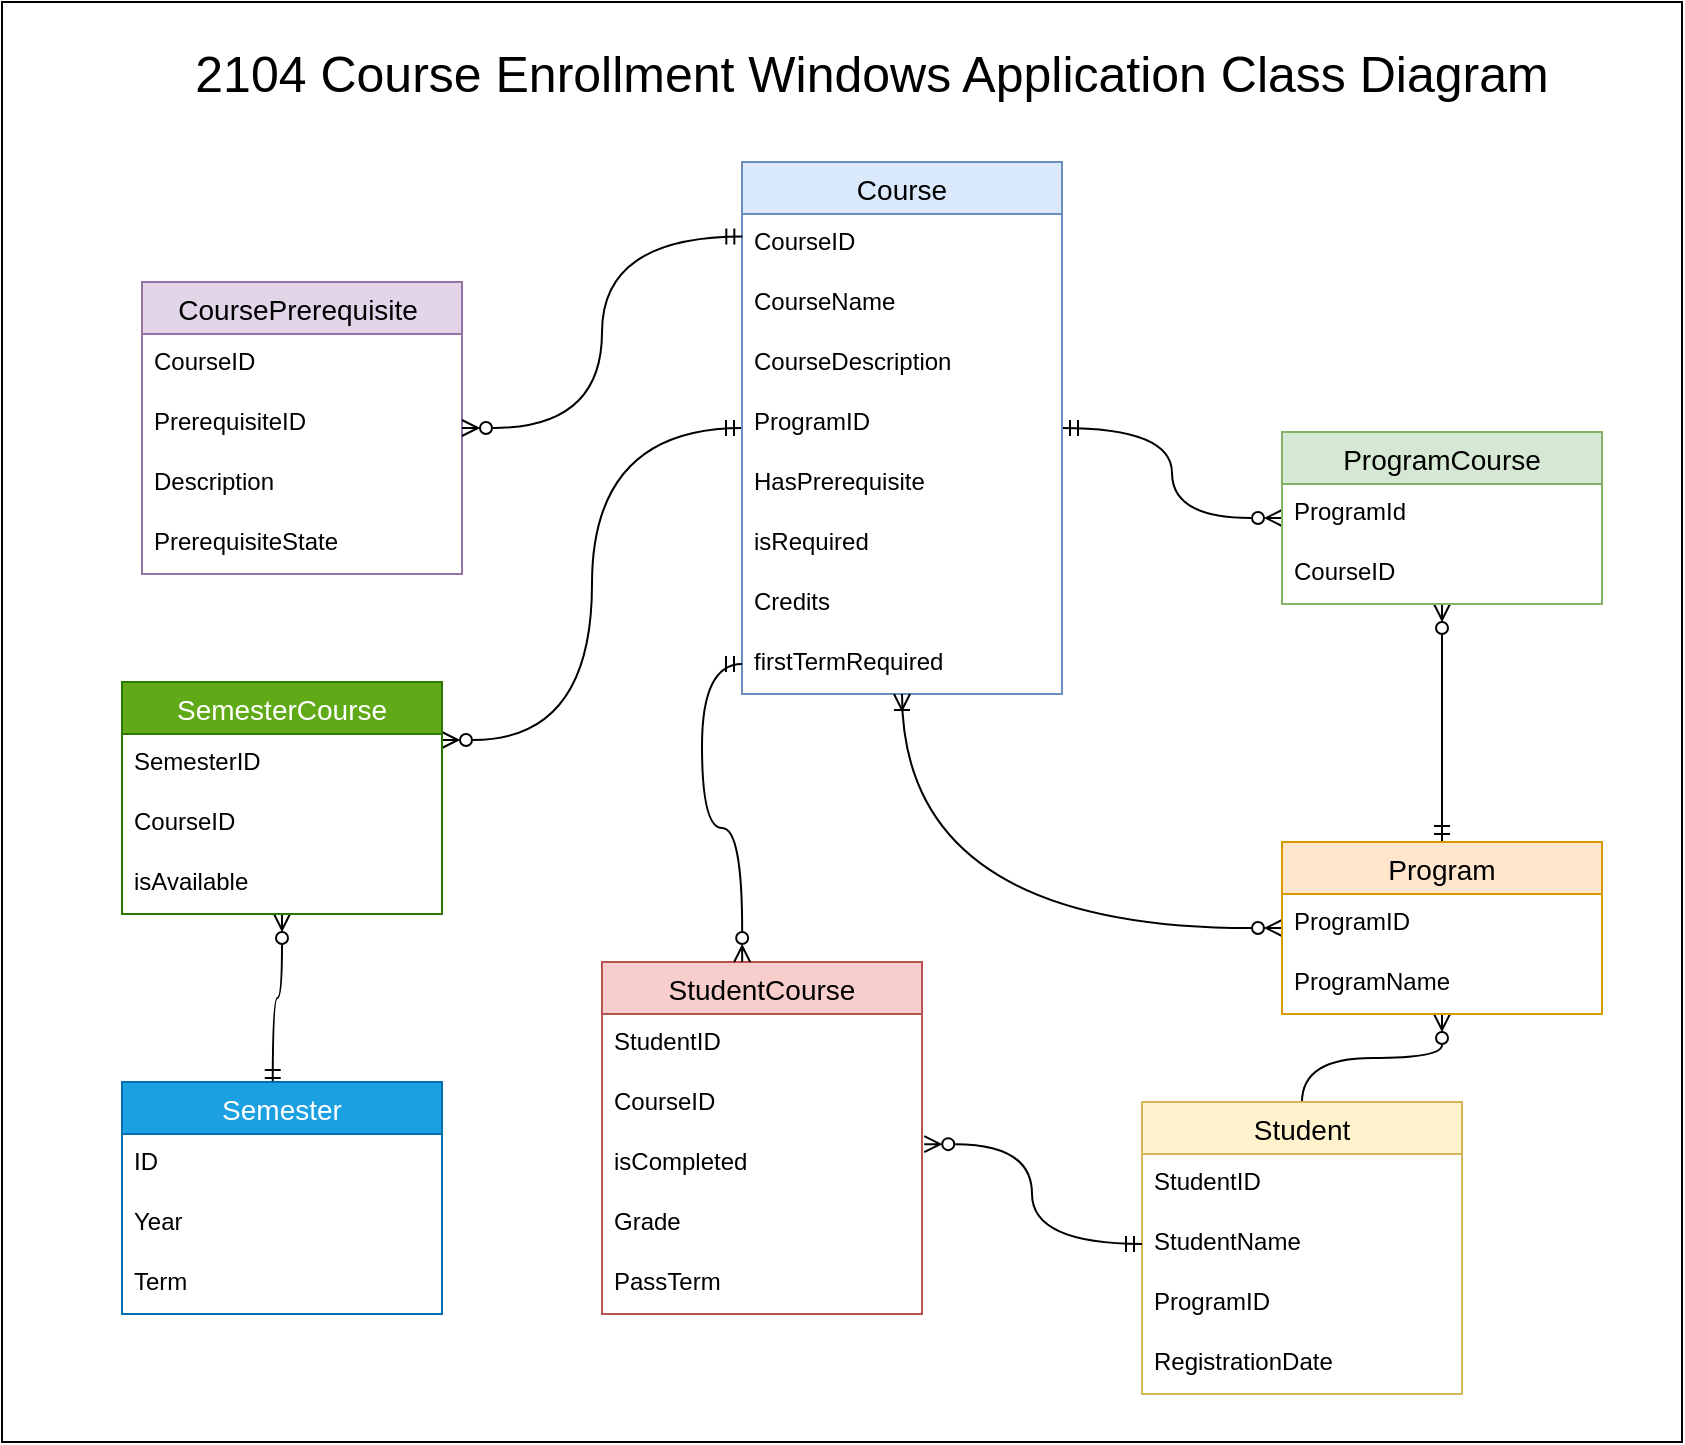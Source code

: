 <mxfile version="17.2.4" type="device"><diagram id="oRPaj6velUoplyjaAyJg" name="Page-1"><mxGraphModel dx="2278" dy="940" grid="1" gridSize="10" guides="1" tooltips="1" connect="1" arrows="1" fold="1" page="1" pageScale="1" pageWidth="827" pageHeight="1169" math="0" shadow="0"><root><mxCell id="0"/><mxCell id="1" parent="0"/><mxCell id="VhVIpVzn5JJT4RKe9A02-5" value="" style="rounded=0;whiteSpace=wrap;html=1;" parent="1" vertex="1"><mxGeometry x="-70" y="160" width="840" height="720" as="geometry"/></mxCell><mxCell id="bnLo0Yvhf1AM0RPaZlb_-50" style="edgeStyle=orthogonalEdgeStyle;curved=1;rounded=0;orthogonalLoop=1;jettySize=auto;html=1;fontSize=18;fontColor=#EA6B66;startArrow=none;startFill=0;endArrow=ERzeroToMany;endFill=0;" parent="1" source="bnLo0Yvhf1AM0RPaZlb_-24" target="bnLo0Yvhf1AM0RPaZlb_-32" edge="1"><mxGeometry relative="1" as="geometry"/></mxCell><mxCell id="bnLo0Yvhf1AM0RPaZlb_-24" value="Student" style="swimlane;fontStyle=0;childLayout=stackLayout;horizontal=1;startSize=26;horizontalStack=0;resizeParent=1;resizeParentMax=0;resizeLast=0;collapsible=1;marginBottom=0;align=center;fontSize=14;fillColor=#fff2cc;strokeColor=#d6b656;" parent="1" vertex="1"><mxGeometry x="500" y="710" width="160" height="146" as="geometry"/></mxCell><mxCell id="bnLo0Yvhf1AM0RPaZlb_-25" value="StudentID" style="text;strokeColor=none;fillColor=none;spacingLeft=4;spacingRight=4;overflow=hidden;rotatable=0;points=[[0,0.5],[1,0.5]];portConstraint=eastwest;fontSize=12;" parent="bnLo0Yvhf1AM0RPaZlb_-24" vertex="1"><mxGeometry y="26" width="160" height="30" as="geometry"/></mxCell><mxCell id="bnLo0Yvhf1AM0RPaZlb_-26" value="StudentName" style="text;strokeColor=none;fillColor=none;spacingLeft=4;spacingRight=4;overflow=hidden;rotatable=0;points=[[0,0.5],[1,0.5]];portConstraint=eastwest;fontSize=12;" parent="bnLo0Yvhf1AM0RPaZlb_-24" vertex="1"><mxGeometry y="56" width="160" height="30" as="geometry"/></mxCell><mxCell id="bnLo0Yvhf1AM0RPaZlb_-27" value="ProgramID" style="text;strokeColor=none;fillColor=none;spacingLeft=4;spacingRight=4;overflow=hidden;rotatable=0;points=[[0,0.5],[1,0.5]];portConstraint=eastwest;fontSize=12;" parent="bnLo0Yvhf1AM0RPaZlb_-24" vertex="1"><mxGeometry y="86" width="160" height="30" as="geometry"/></mxCell><mxCell id="knjMITVdOd_ERZACc9G3-7" value="RegistrationDate" style="text;strokeColor=none;fillColor=none;spacingLeft=4;spacingRight=4;overflow=hidden;rotatable=0;points=[[0,0.5],[1,0.5]];portConstraint=eastwest;fontSize=12;" parent="bnLo0Yvhf1AM0RPaZlb_-24" vertex="1"><mxGeometry y="116" width="160" height="30" as="geometry"/></mxCell><mxCell id="bnLo0Yvhf1AM0RPaZlb_-53" style="edgeStyle=orthogonalEdgeStyle;curved=1;rounded=0;orthogonalLoop=1;jettySize=auto;html=1;entryX=1;entryY=0.25;entryDx=0;entryDy=0;fontSize=18;fontColor=#EA6B66;startArrow=ERmandOne;startFill=0;endArrow=ERzeroToMany;endFill=0;" parent="1" source="bnLo0Yvhf1AM0RPaZlb_-28" target="bnLo0Yvhf1AM0RPaZlb_-41" edge="1"><mxGeometry relative="1" as="geometry"/></mxCell><mxCell id="bnLo0Yvhf1AM0RPaZlb_-57" style="edgeStyle=orthogonalEdgeStyle;curved=1;rounded=0;orthogonalLoop=1;jettySize=auto;html=1;fontSize=18;fontColor=#EA6B66;startArrow=ERmandOne;startFill=0;endArrow=ERzeroToMany;endFill=0;" parent="1" source="bnLo0Yvhf1AM0RPaZlb_-28" target="bnLo0Yvhf1AM0RPaZlb_-36" edge="1"><mxGeometry relative="1" as="geometry"/></mxCell><mxCell id="bnLo0Yvhf1AM0RPaZlb_-28" value="Course" style="swimlane;fontStyle=0;childLayout=stackLayout;horizontal=1;startSize=26;horizontalStack=0;resizeParent=1;resizeParentMax=0;resizeLast=0;collapsible=1;marginBottom=0;align=center;fontSize=14;fillColor=#dae8fc;strokeColor=#6c8ebf;" parent="1" vertex="1"><mxGeometry x="300" y="240" width="160" height="266" as="geometry"/></mxCell><mxCell id="bnLo0Yvhf1AM0RPaZlb_-29" value="CourseID" style="text;strokeColor=none;fillColor=none;spacingLeft=4;spacingRight=4;overflow=hidden;rotatable=0;points=[[0,0.5],[1,0.5]];portConstraint=eastwest;fontSize=12;" parent="bnLo0Yvhf1AM0RPaZlb_-28" vertex="1"><mxGeometry y="26" width="160" height="30" as="geometry"/></mxCell><mxCell id="bnLo0Yvhf1AM0RPaZlb_-30" value="CourseName" style="text;strokeColor=none;fillColor=none;spacingLeft=4;spacingRight=4;overflow=hidden;rotatable=0;points=[[0,0.5],[1,0.5]];portConstraint=eastwest;fontSize=12;" parent="bnLo0Yvhf1AM0RPaZlb_-28" vertex="1"><mxGeometry y="56" width="160" height="30" as="geometry"/></mxCell><mxCell id="knjMITVdOd_ERZACc9G3-1" value="CourseDescription" style="text;strokeColor=none;fillColor=none;spacingLeft=4;spacingRight=4;overflow=hidden;rotatable=0;points=[[0,0.5],[1,0.5]];portConstraint=eastwest;fontSize=12;" parent="bnLo0Yvhf1AM0RPaZlb_-28" vertex="1"><mxGeometry y="86" width="160" height="30" as="geometry"/></mxCell><mxCell id="knjMITVdOd_ERZACc9G3-2" value="ProgramID" style="text;strokeColor=none;fillColor=none;spacingLeft=4;spacingRight=4;overflow=hidden;rotatable=0;points=[[0,0.5],[1,0.5]];portConstraint=eastwest;fontSize=12;" parent="bnLo0Yvhf1AM0RPaZlb_-28" vertex="1"><mxGeometry y="116" width="160" height="30" as="geometry"/></mxCell><mxCell id="knjMITVdOd_ERZACc9G3-3" value="HasPrerequisite" style="text;strokeColor=none;fillColor=none;spacingLeft=4;spacingRight=4;overflow=hidden;rotatable=0;points=[[0,0.5],[1,0.5]];portConstraint=eastwest;fontSize=12;" parent="bnLo0Yvhf1AM0RPaZlb_-28" vertex="1"><mxGeometry y="146" width="160" height="30" as="geometry"/></mxCell><mxCell id="bnLo0Yvhf1AM0RPaZlb_-31" value="isRequired" style="text;strokeColor=none;fillColor=none;spacingLeft=4;spacingRight=4;overflow=hidden;rotatable=0;points=[[0,0.5],[1,0.5]];portConstraint=eastwest;fontSize=12;" parent="bnLo0Yvhf1AM0RPaZlb_-28" vertex="1"><mxGeometry y="176" width="160" height="30" as="geometry"/></mxCell><mxCell id="knjMITVdOd_ERZACc9G3-4" value="Credits" style="text;strokeColor=none;fillColor=none;spacingLeft=4;spacingRight=4;overflow=hidden;rotatable=0;points=[[0,0.5],[1,0.5]];portConstraint=eastwest;fontSize=12;" parent="bnLo0Yvhf1AM0RPaZlb_-28" vertex="1"><mxGeometry y="206" width="160" height="30" as="geometry"/></mxCell><mxCell id="knjMITVdOd_ERZACc9G3-5" value="firstTermRequired" style="text;strokeColor=none;fillColor=none;spacingLeft=4;spacingRight=4;overflow=hidden;rotatable=0;points=[[0,0.5],[1,0.5]];portConstraint=eastwest;fontSize=12;" parent="bnLo0Yvhf1AM0RPaZlb_-28" vertex="1"><mxGeometry y="236" width="160" height="30" as="geometry"/></mxCell><mxCell id="bnLo0Yvhf1AM0RPaZlb_-55" style="edgeStyle=orthogonalEdgeStyle;curved=1;rounded=0;orthogonalLoop=1;jettySize=auto;html=1;exitX=0.5;exitY=0;exitDx=0;exitDy=0;fontSize=18;fontColor=#EA6B66;startArrow=ERmandOne;startFill=0;endArrow=ERzeroToMany;endFill=0;" parent="1" source="bnLo0Yvhf1AM0RPaZlb_-32" target="bnLo0Yvhf1AM0RPaZlb_-36" edge="1"><mxGeometry relative="1" as="geometry"/></mxCell><mxCell id="bnLo0Yvhf1AM0RPaZlb_-56" style="edgeStyle=orthogonalEdgeStyle;curved=1;rounded=0;orthogonalLoop=1;jettySize=auto;html=1;fontSize=18;fontColor=#EA6B66;startArrow=ERzeroToMany;startFill=0;endArrow=ERoneToMany;endFill=0;" parent="1" source="bnLo0Yvhf1AM0RPaZlb_-32" target="bnLo0Yvhf1AM0RPaZlb_-28" edge="1"><mxGeometry relative="1" as="geometry"/></mxCell><mxCell id="bnLo0Yvhf1AM0RPaZlb_-32" value="Program" style="swimlane;fontStyle=0;childLayout=stackLayout;horizontal=1;startSize=26;horizontalStack=0;resizeParent=1;resizeParentMax=0;resizeLast=0;collapsible=1;marginBottom=0;align=center;fontSize=14;fillColor=#ffe6cc;strokeColor=#d79b00;" parent="1" vertex="1"><mxGeometry x="570" y="580" width="160" height="86" as="geometry"/></mxCell><mxCell id="bnLo0Yvhf1AM0RPaZlb_-33" value="ProgramID" style="text;strokeColor=none;fillColor=none;spacingLeft=4;spacingRight=4;overflow=hidden;rotatable=0;points=[[0,0.5],[1,0.5]];portConstraint=eastwest;fontSize=12;" parent="bnLo0Yvhf1AM0RPaZlb_-32" vertex="1"><mxGeometry y="26" width="160" height="30" as="geometry"/></mxCell><mxCell id="bnLo0Yvhf1AM0RPaZlb_-34" value="ProgramName" style="text;strokeColor=none;fillColor=none;spacingLeft=4;spacingRight=4;overflow=hidden;rotatable=0;points=[[0,0.5],[1,0.5]];portConstraint=eastwest;fontSize=12;" parent="bnLo0Yvhf1AM0RPaZlb_-32" vertex="1"><mxGeometry y="56" width="160" height="30" as="geometry"/></mxCell><mxCell id="bnLo0Yvhf1AM0RPaZlb_-36" value="ProgramCourse" style="swimlane;fontStyle=0;childLayout=stackLayout;horizontal=1;startSize=26;horizontalStack=0;resizeParent=1;resizeParentMax=0;resizeLast=0;collapsible=1;marginBottom=0;align=center;fontSize=14;fillColor=#d5e8d4;strokeColor=#82b366;" parent="1" vertex="1"><mxGeometry x="570" y="375" width="160" height="86" as="geometry"/></mxCell><mxCell id="bnLo0Yvhf1AM0RPaZlb_-37" value="ProgramId" style="text;strokeColor=none;fillColor=none;spacingLeft=4;spacingRight=4;overflow=hidden;rotatable=0;points=[[0,0.5],[1,0.5]];portConstraint=eastwest;fontSize=12;" parent="bnLo0Yvhf1AM0RPaZlb_-36" vertex="1"><mxGeometry y="26" width="160" height="30" as="geometry"/></mxCell><mxCell id="bnLo0Yvhf1AM0RPaZlb_-38" value="CourseID" style="text;strokeColor=none;fillColor=none;spacingLeft=4;spacingRight=4;overflow=hidden;rotatable=0;points=[[0,0.5],[1,0.5]];portConstraint=eastwest;fontSize=12;" parent="bnLo0Yvhf1AM0RPaZlb_-36" vertex="1"><mxGeometry y="56" width="160" height="30" as="geometry"/></mxCell><mxCell id="bnLo0Yvhf1AM0RPaZlb_-49" style="edgeStyle=orthogonalEdgeStyle;curved=1;rounded=0;orthogonalLoop=1;jettySize=auto;html=1;entryX=0.471;entryY=0.017;entryDx=0;entryDy=0;entryPerimeter=0;fontSize=18;fontColor=#EA6B66;endArrow=ERmandOne;endFill=0;startArrow=ERzeroToMany;startFill=0;" parent="1" source="bnLo0Yvhf1AM0RPaZlb_-41" target="bnLo0Yvhf1AM0RPaZlb_-44" edge="1"><mxGeometry relative="1" as="geometry"/></mxCell><mxCell id="bnLo0Yvhf1AM0RPaZlb_-41" value="SemesterCourse" style="swimlane;fontStyle=0;childLayout=stackLayout;horizontal=1;startSize=26;horizontalStack=0;resizeParent=1;resizeParentMax=0;resizeLast=0;collapsible=1;marginBottom=0;align=center;fontSize=14;fillColor=#60a917;fontColor=#ffffff;strokeColor=#2D7600;" parent="1" vertex="1"><mxGeometry x="-10" y="500" width="160" height="116" as="geometry"/></mxCell><mxCell id="bnLo0Yvhf1AM0RPaZlb_-42" value="SemesterID" style="text;strokeColor=none;fillColor=none;spacingLeft=4;spacingRight=4;overflow=hidden;rotatable=0;points=[[0,0.5],[1,0.5]];portConstraint=eastwest;fontSize=12;" parent="bnLo0Yvhf1AM0RPaZlb_-41" vertex="1"><mxGeometry y="26" width="160" height="30" as="geometry"/></mxCell><mxCell id="bnLo0Yvhf1AM0RPaZlb_-43" value="CourseID" style="text;strokeColor=none;fillColor=none;spacingLeft=4;spacingRight=4;overflow=hidden;rotatable=0;points=[[0,0.5],[1,0.5]];portConstraint=eastwest;fontSize=12;" parent="bnLo0Yvhf1AM0RPaZlb_-41" vertex="1"><mxGeometry y="56" width="160" height="30" as="geometry"/></mxCell><mxCell id="knjMITVdOd_ERZACc9G3-6" value="isAvailable" style="text;strokeColor=none;fillColor=none;spacingLeft=4;spacingRight=4;overflow=hidden;rotatable=0;points=[[0,0.5],[1,0.5]];portConstraint=eastwest;fontSize=12;" parent="bnLo0Yvhf1AM0RPaZlb_-41" vertex="1"><mxGeometry y="86" width="160" height="30" as="geometry"/></mxCell><mxCell id="bnLo0Yvhf1AM0RPaZlb_-44" value="Semester" style="swimlane;fontStyle=0;childLayout=stackLayout;horizontal=1;startSize=26;horizontalStack=0;resizeParent=1;resizeParentMax=0;resizeLast=0;collapsible=1;marginBottom=0;align=center;fontSize=14;fillColor=#1ba1e2;fontColor=#ffffff;strokeColor=#006EAF;" parent="1" vertex="1"><mxGeometry x="-10" y="700" width="160" height="116" as="geometry"/></mxCell><mxCell id="bnLo0Yvhf1AM0RPaZlb_-45" value="ID" style="text;strokeColor=none;fillColor=none;spacingLeft=4;spacingRight=4;overflow=hidden;rotatable=0;points=[[0,0.5],[1,0.5]];portConstraint=eastwest;fontSize=12;" parent="bnLo0Yvhf1AM0RPaZlb_-44" vertex="1"><mxGeometry y="26" width="160" height="30" as="geometry"/></mxCell><mxCell id="bnLo0Yvhf1AM0RPaZlb_-46" value="Year" style="text;strokeColor=none;fillColor=none;spacingLeft=4;spacingRight=4;overflow=hidden;rotatable=0;points=[[0,0.5],[1,0.5]];portConstraint=eastwest;fontSize=12;" parent="bnLo0Yvhf1AM0RPaZlb_-44" vertex="1"><mxGeometry y="56" width="160" height="30" as="geometry"/></mxCell><mxCell id="bnLo0Yvhf1AM0RPaZlb_-48" value="Term " style="text;strokeColor=none;fillColor=none;spacingLeft=4;spacingRight=4;overflow=hidden;rotatable=0;points=[[0,0.5],[1,0.5]];portConstraint=eastwest;fontSize=12;" parent="bnLo0Yvhf1AM0RPaZlb_-44" vertex="1"><mxGeometry y="86" width="160" height="30" as="geometry"/></mxCell><mxCell id="VhVIpVzn5JJT4RKe9A02-1" value="CoursePrerequisite " style="swimlane;fontStyle=0;childLayout=stackLayout;horizontal=1;startSize=26;horizontalStack=0;resizeParent=1;resizeParentMax=0;resizeLast=0;collapsible=1;marginBottom=0;align=center;fontSize=14;fillColor=#e1d5e7;strokeColor=#9673a6;" parent="1" vertex="1"><mxGeometry y="300" width="160" height="146" as="geometry"/></mxCell><mxCell id="VhVIpVzn5JJT4RKe9A02-2" value="CourseID " style="text;strokeColor=none;fillColor=none;spacingLeft=4;spacingRight=4;overflow=hidden;rotatable=0;points=[[0,0.5],[1,0.5]];portConstraint=eastwest;fontSize=12;" parent="VhVIpVzn5JJT4RKe9A02-1" vertex="1"><mxGeometry y="26" width="160" height="30" as="geometry"/></mxCell><mxCell id="VhVIpVzn5JJT4RKe9A02-3" value="PrerequisiteID" style="text;strokeColor=none;fillColor=none;spacingLeft=4;spacingRight=4;overflow=hidden;rotatable=0;points=[[0,0.5],[1,0.5]];portConstraint=eastwest;fontSize=12;" parent="VhVIpVzn5JJT4RKe9A02-1" vertex="1"><mxGeometry y="56" width="160" height="30" as="geometry"/></mxCell><mxCell id="VhVIpVzn5JJT4RKe9A02-4" value="Description" style="text;strokeColor=none;fillColor=none;spacingLeft=4;spacingRight=4;overflow=hidden;rotatable=0;points=[[0,0.5],[1,0.5]];portConstraint=eastwest;fontSize=12;" parent="VhVIpVzn5JJT4RKe9A02-1" vertex="1"><mxGeometry y="86" width="160" height="30" as="geometry"/></mxCell><mxCell id="VhVIpVzn5JJT4RKe9A02-7" value="PrerequisiteState" style="text;strokeColor=none;fillColor=none;spacingLeft=4;spacingRight=4;overflow=hidden;rotatable=0;points=[[0,0.5],[1,0.5]];portConstraint=eastwest;fontSize=12;" parent="VhVIpVzn5JJT4RKe9A02-1" vertex="1"><mxGeometry y="116" width="160" height="30" as="geometry"/></mxCell><mxCell id="VhVIpVzn5JJT4RKe9A02-6" style="edgeStyle=orthogonalEdgeStyle;curved=1;rounded=0;orthogonalLoop=1;jettySize=auto;html=1;fontSize=18;fontColor=#EA6B66;startArrow=ERmandOne;startFill=0;endArrow=ERzeroToMany;endFill=0;exitX=0.001;exitY=0.14;exitDx=0;exitDy=0;exitPerimeter=0;" parent="1" source="bnLo0Yvhf1AM0RPaZlb_-28" target="VhVIpVzn5JJT4RKe9A02-1" edge="1"><mxGeometry relative="1" as="geometry"><mxPoint x="310" y="428" as="sourcePoint"/><mxPoint x="160" y="531.5" as="targetPoint"/></mxGeometry></mxCell><mxCell id="knjMITVdOd_ERZACc9G3-8" value="StudentCourse" style="swimlane;fontStyle=0;childLayout=stackLayout;horizontal=1;startSize=26;horizontalStack=0;resizeParent=1;resizeParentMax=0;resizeLast=0;collapsible=1;marginBottom=0;align=center;fontSize=14;fillColor=#f8cecc;strokeColor=#b85450;" parent="1" vertex="1"><mxGeometry x="230" y="640" width="160" height="176" as="geometry"/></mxCell><mxCell id="knjMITVdOd_ERZACc9G3-9" value="StudentID" style="text;strokeColor=none;fillColor=none;spacingLeft=4;spacingRight=4;overflow=hidden;rotatable=0;points=[[0,0.5],[1,0.5]];portConstraint=eastwest;fontSize=12;" parent="knjMITVdOd_ERZACc9G3-8" vertex="1"><mxGeometry y="26" width="160" height="30" as="geometry"/></mxCell><mxCell id="knjMITVdOd_ERZACc9G3-10" value="CourseID" style="text;strokeColor=none;fillColor=none;spacingLeft=4;spacingRight=4;overflow=hidden;rotatable=0;points=[[0,0.5],[1,0.5]];portConstraint=eastwest;fontSize=12;" parent="knjMITVdOd_ERZACc9G3-8" vertex="1"><mxGeometry y="56" width="160" height="30" as="geometry"/></mxCell><mxCell id="knjMITVdOd_ERZACc9G3-11" value="isCompleted" style="text;strokeColor=none;fillColor=none;spacingLeft=4;spacingRight=4;overflow=hidden;rotatable=0;points=[[0,0.5],[1,0.5]];portConstraint=eastwest;fontSize=12;" parent="knjMITVdOd_ERZACc9G3-8" vertex="1"><mxGeometry y="86" width="160" height="30" as="geometry"/></mxCell><mxCell id="knjMITVdOd_ERZACc9G3-12" value="Grade" style="text;strokeColor=none;fillColor=none;spacingLeft=4;spacingRight=4;overflow=hidden;rotatable=0;points=[[0,0.5],[1,0.5]];portConstraint=eastwest;fontSize=12;" parent="knjMITVdOd_ERZACc9G3-8" vertex="1"><mxGeometry y="116" width="160" height="30" as="geometry"/></mxCell><mxCell id="knjMITVdOd_ERZACc9G3-13" value="PassTerm" style="text;strokeColor=none;fillColor=none;spacingLeft=4;spacingRight=4;overflow=hidden;rotatable=0;points=[[0,0.5],[1,0.5]];portConstraint=eastwest;fontSize=12;" parent="knjMITVdOd_ERZACc9G3-8" vertex="1"><mxGeometry y="146" width="160" height="30" as="geometry"/></mxCell><mxCell id="knjMITVdOd_ERZACc9G3-14" style="edgeStyle=orthogonalEdgeStyle;curved=1;rounded=0;orthogonalLoop=1;jettySize=auto;html=1;fontSize=18;fontColor=#EA6B66;startArrow=ERmandOne;startFill=0;endArrow=ERzeroToMany;endFill=0;entryX=0.438;entryY=0;entryDx=0;entryDy=0;entryPerimeter=0;" parent="1" source="knjMITVdOd_ERZACc9G3-5" target="knjMITVdOd_ERZACc9G3-8" edge="1"><mxGeometry relative="1" as="geometry"><mxPoint x="660" y="590" as="sourcePoint"/><mxPoint x="660" y="471" as="targetPoint"/></mxGeometry></mxCell><mxCell id="knjMITVdOd_ERZACc9G3-16" style="edgeStyle=orthogonalEdgeStyle;curved=1;rounded=0;orthogonalLoop=1;jettySize=auto;html=1;exitX=0;exitY=0.5;exitDx=0;exitDy=0;fontSize=18;fontColor=#EA6B66;startArrow=ERmandOne;startFill=0;endArrow=ERzeroToMany;endFill=0;entryX=1.007;entryY=0.169;entryDx=0;entryDy=0;entryPerimeter=0;" parent="1" source="bnLo0Yvhf1AM0RPaZlb_-26" target="knjMITVdOd_ERZACc9G3-11" edge="1"><mxGeometry relative="1" as="geometry"><mxPoint x="670" y="600" as="sourcePoint"/><mxPoint x="670" y="481" as="targetPoint"/></mxGeometry></mxCell><mxCell id="FjP-_03IgvX3Af8hSkj3-1" value="&lt;font style=&quot;font-size: 25px&quot;&gt;2104 Course Enrollment Windows Application Class Diagram&lt;br&gt;&lt;/font&gt;" style="text;html=1;strokeColor=none;fillColor=none;align=center;verticalAlign=middle;whiteSpace=wrap;rounded=0;" vertex="1" parent="1"><mxGeometry x="-10" y="180" width="750" height="30" as="geometry"/></mxCell></root></mxGraphModel></diagram></mxfile>